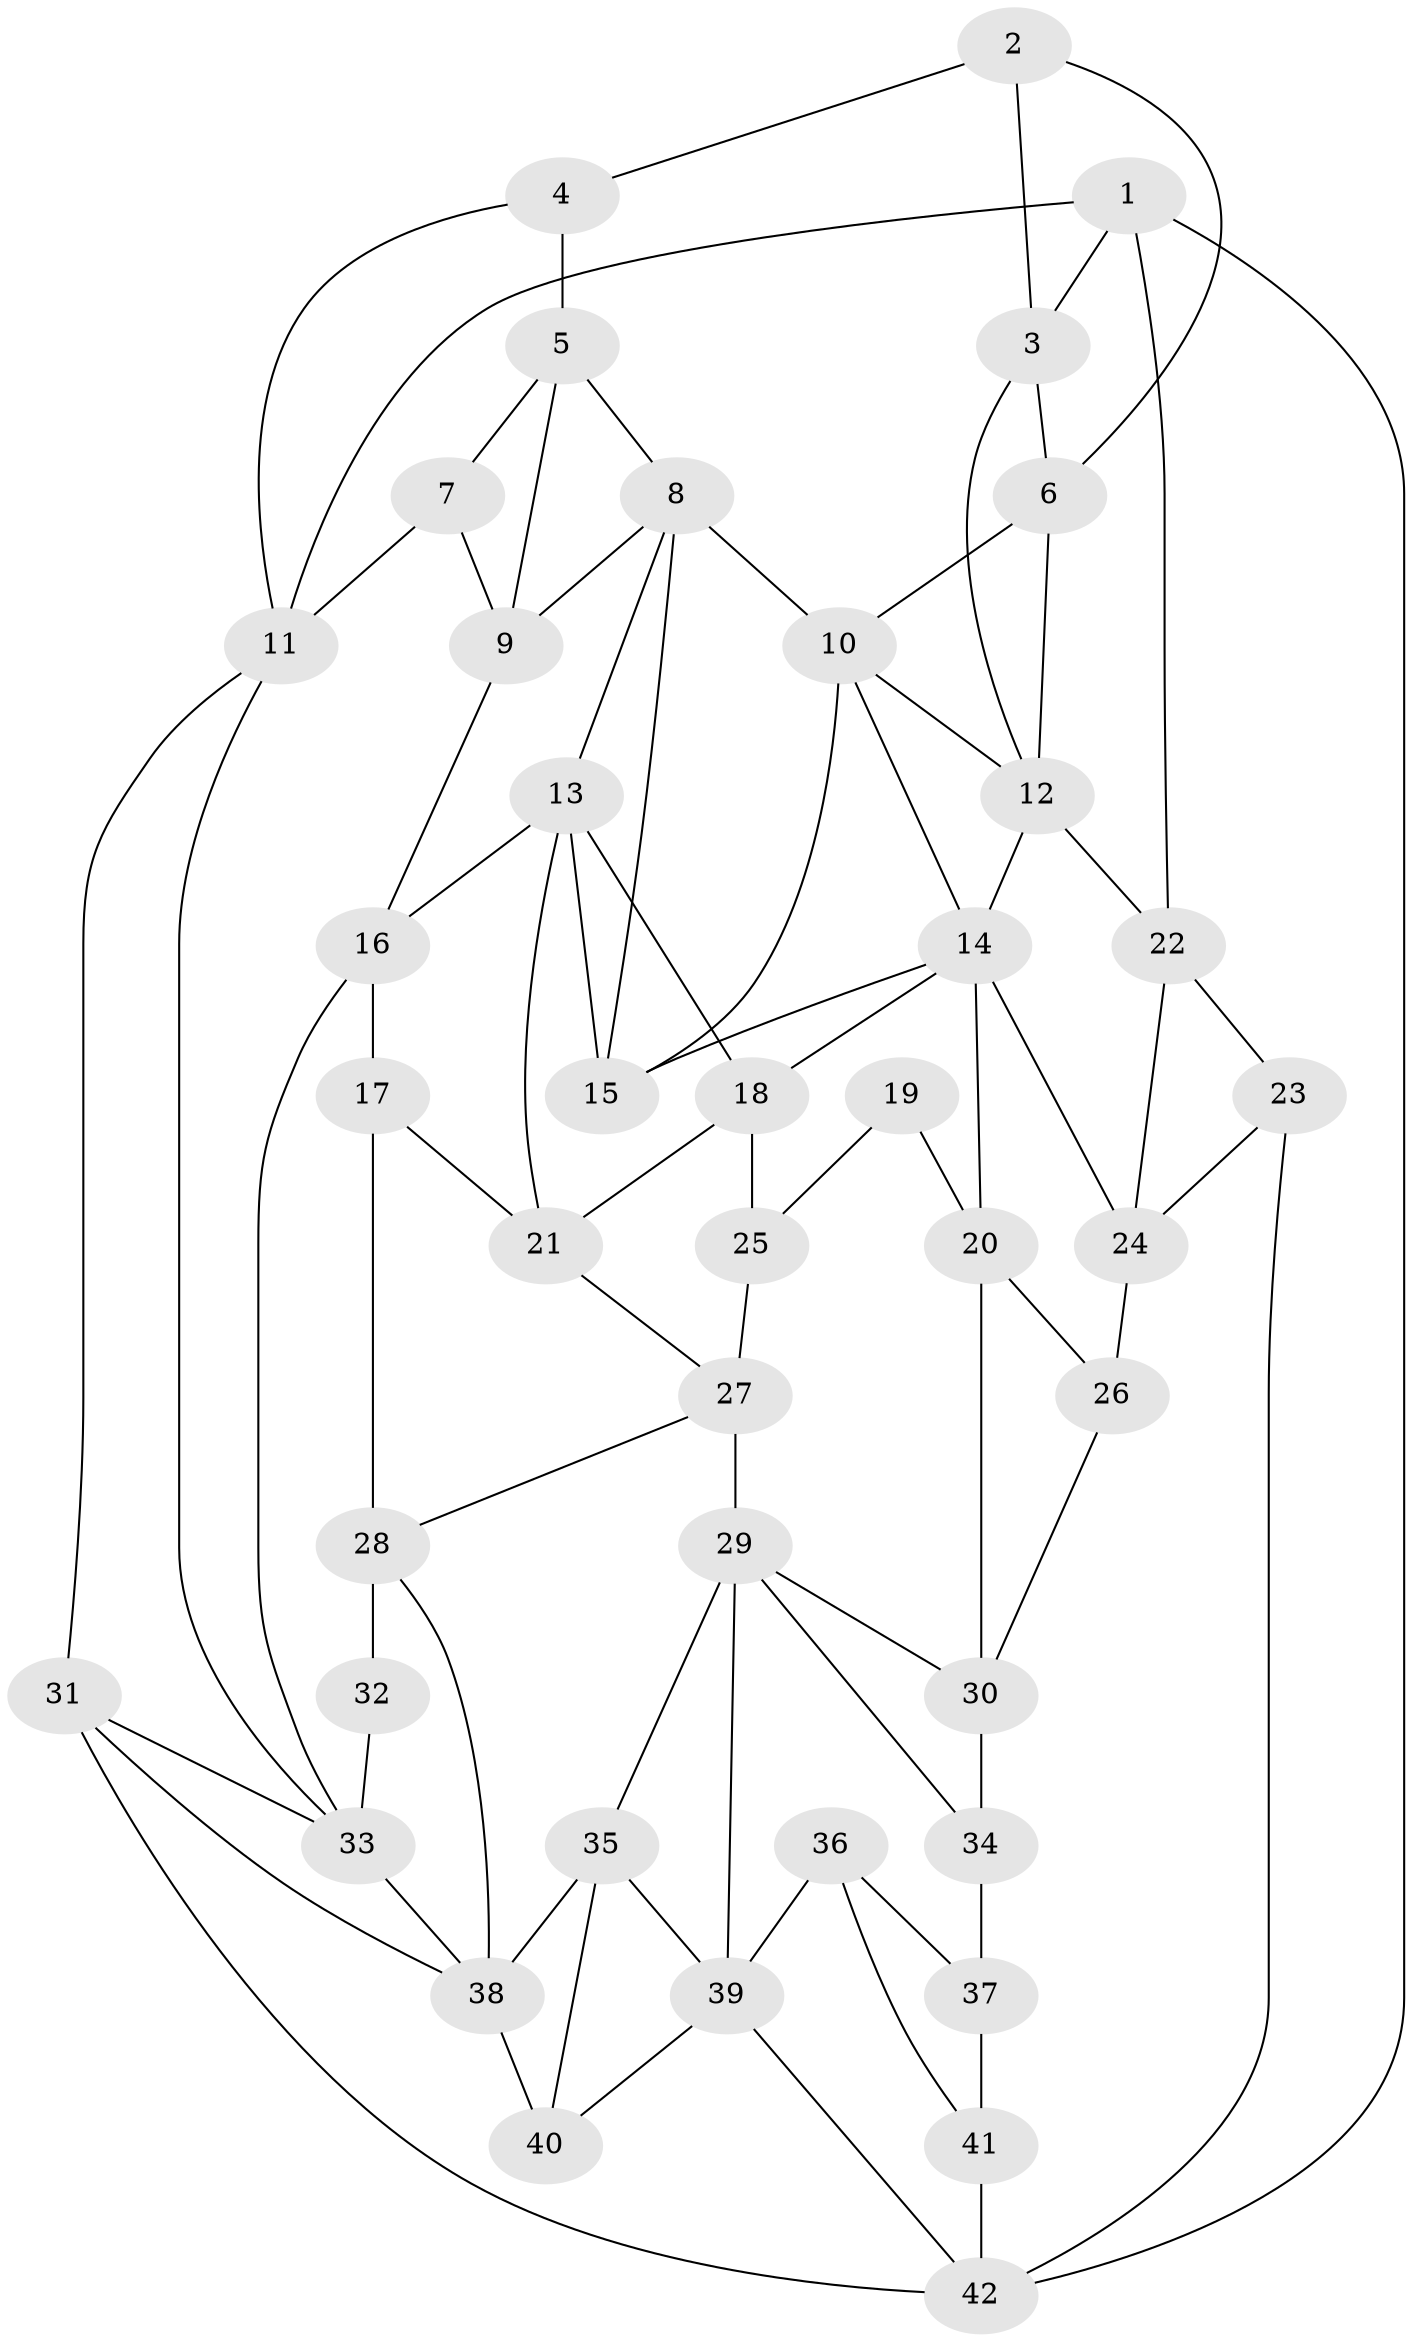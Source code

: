// original degree distribution, {3: 0.014492753623188406, 4: 0.2463768115942029, 6: 0.2318840579710145, 5: 0.5072463768115942}
// Generated by graph-tools (version 1.1) at 2025/38/03/04/25 23:38:36]
// undirected, 42 vertices, 82 edges
graph export_dot {
  node [color=gray90,style=filled];
  1;
  2;
  3;
  4;
  5;
  6;
  7;
  8;
  9;
  10;
  11;
  12;
  13;
  14;
  15;
  16;
  17;
  18;
  19;
  20;
  21;
  22;
  23;
  24;
  25;
  26;
  27;
  28;
  29;
  30;
  31;
  32;
  33;
  34;
  35;
  36;
  37;
  38;
  39;
  40;
  41;
  42;
  1 -- 3 [weight=1.0];
  1 -- 11 [weight=1.0];
  1 -- 22 [weight=1.0];
  1 -- 42 [weight=1.0];
  2 -- 3 [weight=1.0];
  2 -- 4 [weight=1.0];
  2 -- 6 [weight=1.0];
  3 -- 6 [weight=1.0];
  3 -- 12 [weight=1.0];
  4 -- 5 [weight=2.0];
  4 -- 11 [weight=1.0];
  5 -- 7 [weight=1.0];
  5 -- 8 [weight=1.0];
  5 -- 9 [weight=1.0];
  6 -- 10 [weight=2.0];
  6 -- 12 [weight=2.0];
  7 -- 9 [weight=1.0];
  7 -- 11 [weight=2.0];
  8 -- 9 [weight=1.0];
  8 -- 10 [weight=1.0];
  8 -- 13 [weight=1.0];
  8 -- 15 [weight=1.0];
  9 -- 16 [weight=1.0];
  10 -- 12 [weight=1.0];
  10 -- 14 [weight=1.0];
  10 -- 15 [weight=1.0];
  11 -- 31 [weight=1.0];
  11 -- 33 [weight=1.0];
  12 -- 14 [weight=1.0];
  12 -- 22 [weight=1.0];
  13 -- 15 [weight=1.0];
  13 -- 16 [weight=1.0];
  13 -- 18 [weight=1.0];
  13 -- 21 [weight=1.0];
  14 -- 15 [weight=1.0];
  14 -- 18 [weight=1.0];
  14 -- 20 [weight=1.0];
  14 -- 24 [weight=1.0];
  16 -- 17 [weight=1.0];
  16 -- 33 [weight=1.0];
  17 -- 21 [weight=1.0];
  17 -- 28 [weight=1.0];
  18 -- 21 [weight=1.0];
  18 -- 25 [weight=2.0];
  19 -- 20 [weight=1.0];
  19 -- 25 [weight=2.0];
  20 -- 26 [weight=1.0];
  20 -- 30 [weight=2.0];
  21 -- 27 [weight=1.0];
  22 -- 23 [weight=1.0];
  22 -- 24 [weight=1.0];
  23 -- 24 [weight=1.0];
  23 -- 42 [weight=1.0];
  24 -- 26 [weight=2.0];
  25 -- 27 [weight=2.0];
  26 -- 30 [weight=1.0];
  27 -- 28 [weight=1.0];
  27 -- 29 [weight=1.0];
  28 -- 32 [weight=2.0];
  28 -- 38 [weight=1.0];
  29 -- 30 [weight=1.0];
  29 -- 34 [weight=1.0];
  29 -- 35 [weight=1.0];
  29 -- 39 [weight=1.0];
  30 -- 34 [weight=2.0];
  31 -- 33 [weight=1.0];
  31 -- 38 [weight=1.0];
  31 -- 42 [weight=1.0];
  32 -- 33 [weight=2.0];
  33 -- 38 [weight=1.0];
  34 -- 37 [weight=3.0];
  35 -- 38 [weight=1.0];
  35 -- 39 [weight=1.0];
  35 -- 40 [weight=1.0];
  36 -- 37 [weight=1.0];
  36 -- 39 [weight=2.0];
  36 -- 41 [weight=1.0];
  37 -- 41 [weight=2.0];
  38 -- 40 [weight=2.0];
  39 -- 40 [weight=1.0];
  39 -- 42 [weight=1.0];
  41 -- 42 [weight=2.0];
}
